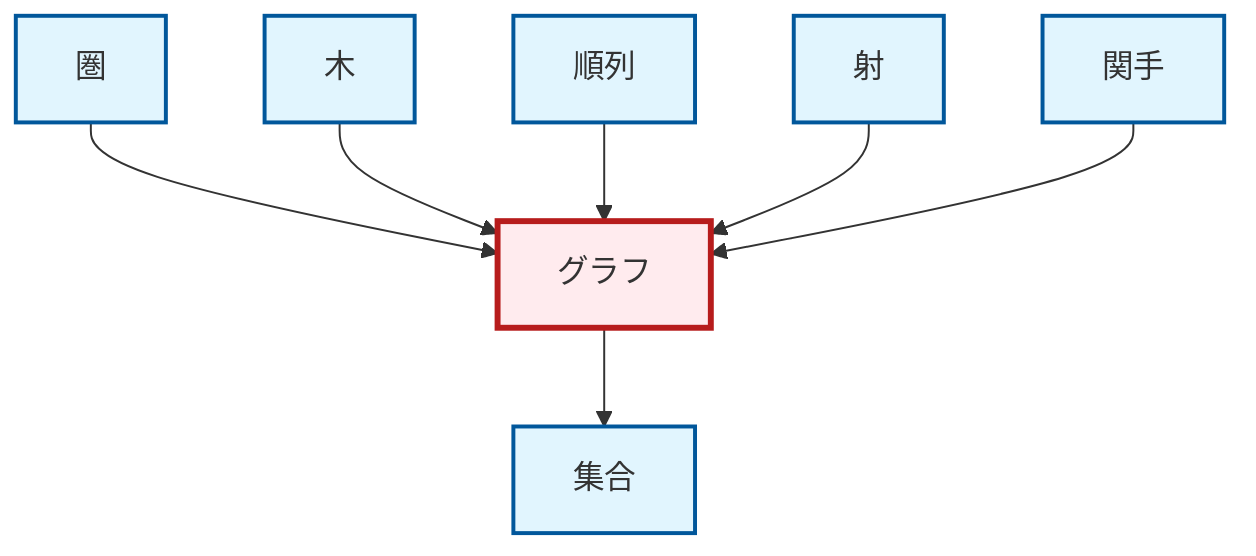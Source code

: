 graph TD
    classDef definition fill:#e1f5fe,stroke:#01579b,stroke-width:2px
    classDef theorem fill:#f3e5f5,stroke:#4a148c,stroke-width:2px
    classDef axiom fill:#fff3e0,stroke:#e65100,stroke-width:2px
    classDef example fill:#e8f5e9,stroke:#1b5e20,stroke-width:2px
    classDef current fill:#ffebee,stroke:#b71c1c,stroke-width:3px
    def-functor["関手"]:::definition
    def-tree["木"]:::definition
    def-morphism["射"]:::definition
    def-graph["グラフ"]:::definition
    def-permutation["順列"]:::definition
    def-category["圏"]:::definition
    def-set["集合"]:::definition
    def-category --> def-graph
    def-tree --> def-graph
    def-permutation --> def-graph
    def-morphism --> def-graph
    def-functor --> def-graph
    def-graph --> def-set
    class def-graph current